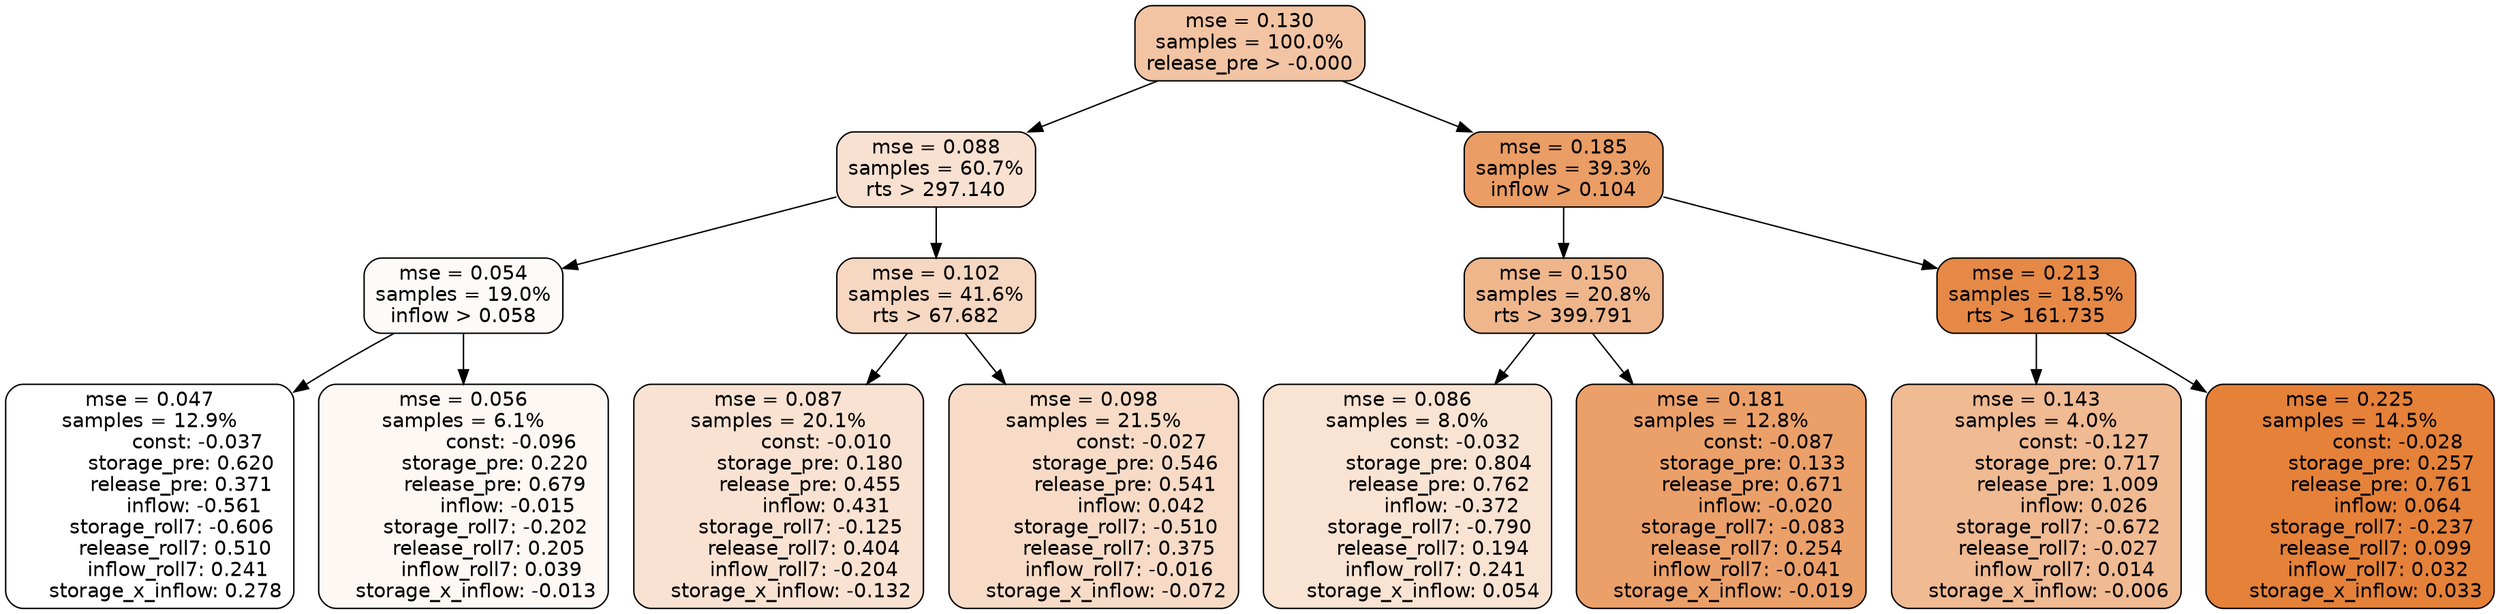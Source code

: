 digraph tree {
node [shape=rectangle, style="filled, rounded", color="black", fontname=helvetica] ;
edge [fontname=helvetica] ;
	"0" [label="mse = 0.130
samples = 100.0%
release_pre > -0.000", fillcolor="#f2c4a3"]
	"1" [label="mse = 0.088
samples = 60.7%
rts > 297.140", fillcolor="#f8e1d1"]
	"8" [label="mse = 0.185
samples = 39.3%
inflow > 0.104", fillcolor="#ea9d65"]
	"5" [label="mse = 0.054
samples = 19.0%
inflow > 0.058", fillcolor="#fdfaf7"]
	"2" [label="mse = 0.102
samples = 41.6%
rts > 67.682", fillcolor="#f6d7c1"]
	"9" [label="mse = 0.150
samples = 20.8%
rts > 399.791", fillcolor="#efb68c"]
	"12" [label="mse = 0.213
samples = 18.5%
rts > 161.735", fillcolor="#e68946"]
	"6" [label="mse = 0.047
samples = 12.9%
               const: -0.037
          storage_pre: 0.620
          release_pre: 0.371
              inflow: -0.561
       storage_roll7: -0.606
        release_roll7: 0.510
         inflow_roll7: 0.241
     storage_x_inflow: 0.278", fillcolor="#ffffff"]
	"7" [label="mse = 0.056
samples = 6.1%
               const: -0.096
          storage_pre: 0.220
          release_pre: 0.679
              inflow: -0.015
       storage_roll7: -0.202
        release_roll7: 0.205
         inflow_roll7: 0.039
    storage_x_inflow: -0.013", fillcolor="#fdf8f4"]
	"3" [label="mse = 0.087
samples = 20.1%
               const: -0.010
          storage_pre: 0.180
          release_pre: 0.455
               inflow: 0.431
       storage_roll7: -0.125
        release_roll7: 0.404
        inflow_roll7: -0.204
    storage_x_inflow: -0.132", fillcolor="#f9e2d2"]
	"4" [label="mse = 0.098
samples = 21.5%
               const: -0.027
          storage_pre: 0.546
          release_pre: 0.541
               inflow: 0.042
       storage_roll7: -0.510
        release_roll7: 0.375
        inflow_roll7: -0.016
    storage_x_inflow: -0.072", fillcolor="#f7dbc6"]
	"11" [label="mse = 0.086
samples = 8.0%
               const: -0.032
          storage_pre: 0.804
          release_pre: 0.762
              inflow: -0.372
       storage_roll7: -0.790
        release_roll7: 0.194
         inflow_roll7: 0.241
     storage_x_inflow: 0.054", fillcolor="#f9e3d3"]
	"10" [label="mse = 0.181
samples = 12.8%
               const: -0.087
          storage_pre: 0.133
          release_pre: 0.671
              inflow: -0.020
       storage_roll7: -0.083
        release_roll7: 0.254
        inflow_roll7: -0.041
    storage_x_inflow: -0.019", fillcolor="#eba06a"]
	"14" [label="mse = 0.143
samples = 4.0%
               const: -0.127
          storage_pre: 0.717
          release_pre: 1.009
               inflow: 0.026
       storage_roll7: -0.672
       release_roll7: -0.027
         inflow_roll7: 0.014
    storage_x_inflow: -0.006", fillcolor="#f0ba93"]
	"13" [label="mse = 0.225
samples = 14.5%
               const: -0.028
          storage_pre: 0.257
          release_pre: 0.761
               inflow: 0.064
       storage_roll7: -0.237
        release_roll7: 0.099
         inflow_roll7: 0.032
     storage_x_inflow: 0.033", fillcolor="#e58139"]

	"0" -> "1"
	"0" -> "8"
	"1" -> "2"
	"1" -> "5"
	"8" -> "9"
	"8" -> "12"
	"5" -> "6"
	"5" -> "7"
	"2" -> "3"
	"2" -> "4"
	"9" -> "10"
	"9" -> "11"
	"12" -> "13"
	"12" -> "14"
}